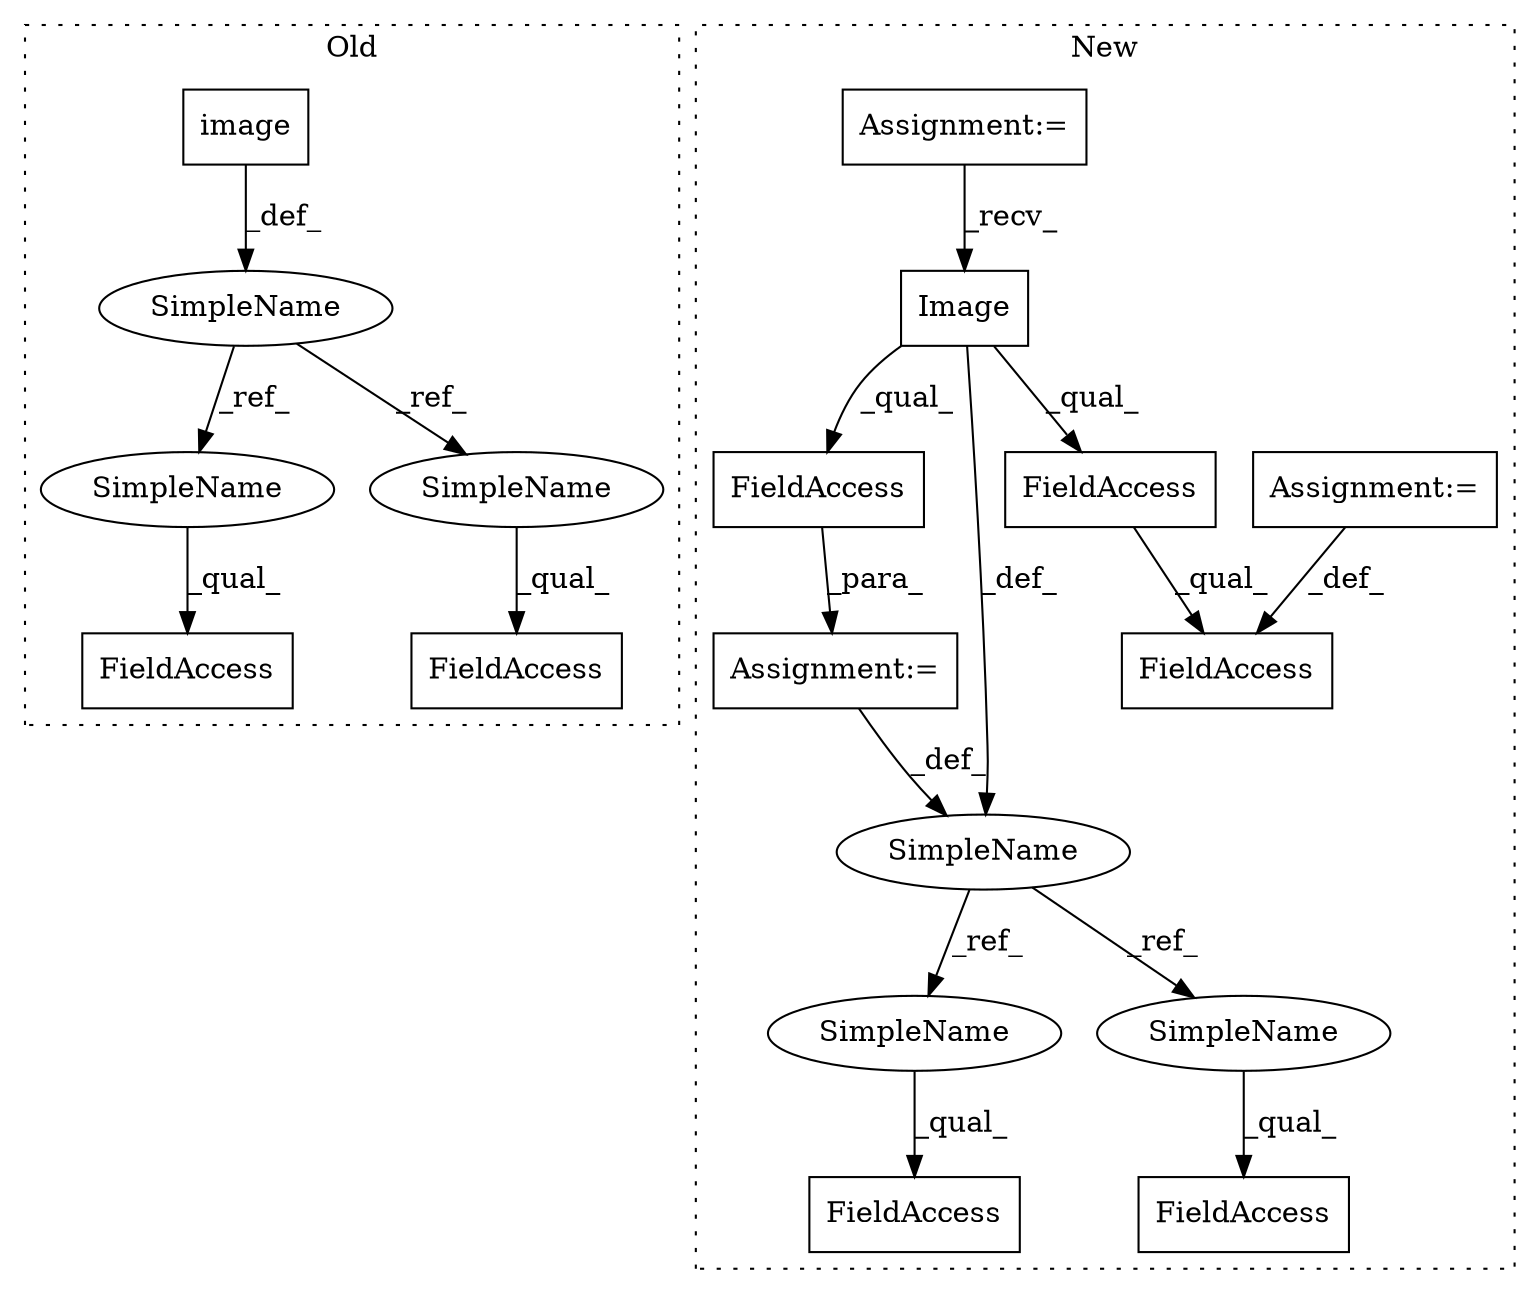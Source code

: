 digraph G {
subgraph cluster0 {
1 [label="image" a="32" s="6636,6645" l="6,1" shape="box"];
11 [label="FieldAccess" a="22" s="6891" l="18" shape="box"];
12 [label="SimpleName" a="42" s="6977" l="5" shape="ellipse"];
13 [label="FieldAccess" a="22" s="6872" l="18" shape="box"];
17 [label="SimpleName" a="42" s="6891" l="5" shape="ellipse"];
18 [label="SimpleName" a="42" s="6872" l="5" shape="ellipse"];
label = "Old";
style="dotted";
}
subgraph cluster1 {
2 [label="Image" a="32" s="8960" l="7" shape="box"];
3 [label="FieldAccess" a="22" s="9054" l="25" shape="box"];
4 [label="Assignment:=" a="7" s="9053" l="1" shape="box"];
5 [label="FieldAccess" a="22" s="8973" l="22" shape="box"];
6 [label="FieldAccess" a="22" s="8973" l="12" shape="box"];
7 [label="Assignment:=" a="7" s="8995" l="1" shape="box"];
8 [label="FieldAccess" a="22" s="9274" l="8" shape="box"];
9 [label="SimpleName" a="42" s="9359" l="6" shape="ellipse"];
10 [label="FieldAccess" a="22" s="9283" l="8" shape="box"];
14 [label="Assignment:=" a="7" s="8782" l="5" shape="box"];
15 [label="SimpleName" a="42" s="9274" l="6" shape="ellipse"];
16 [label="SimpleName" a="42" s="9283" l="6" shape="ellipse"];
label = "New";
style="dotted";
}
1 -> 12 [label="_def_"];
2 -> 9 [label="_def_"];
2 -> 6 [label="_qual_"];
2 -> 3 [label="_qual_"];
3 -> 4 [label="_para_"];
4 -> 9 [label="_def_"];
6 -> 5 [label="_qual_"];
7 -> 5 [label="_def_"];
9 -> 16 [label="_ref_"];
9 -> 15 [label="_ref_"];
12 -> 18 [label="_ref_"];
12 -> 17 [label="_ref_"];
14 -> 2 [label="_recv_"];
15 -> 8 [label="_qual_"];
16 -> 10 [label="_qual_"];
17 -> 11 [label="_qual_"];
18 -> 13 [label="_qual_"];
}